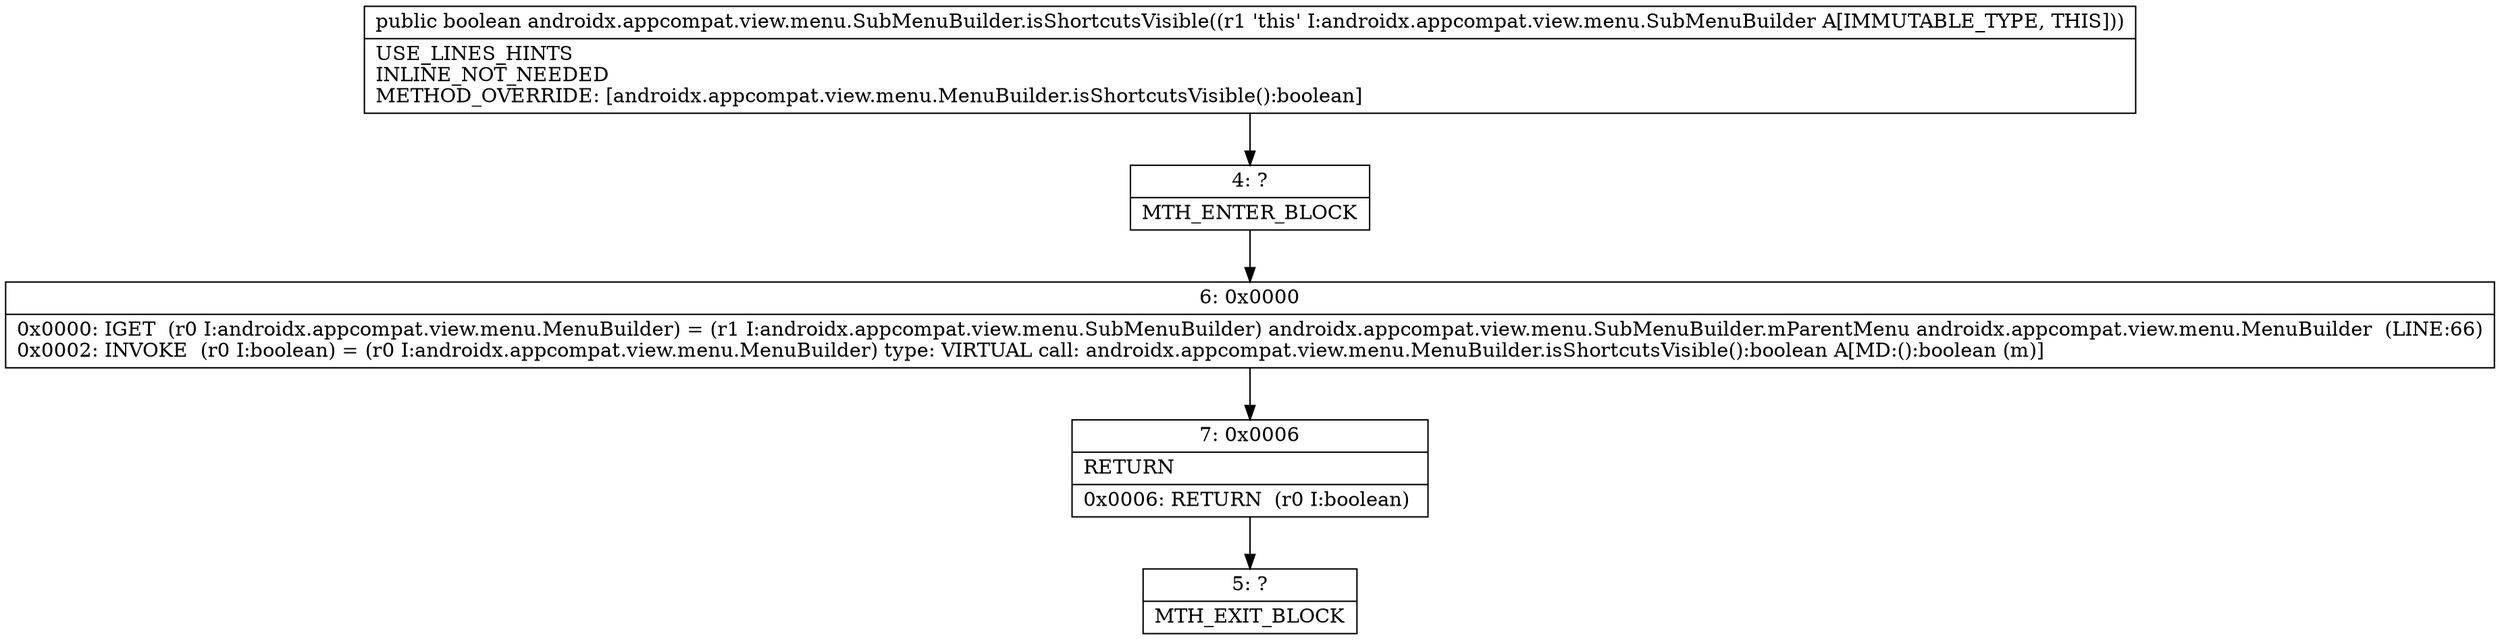 digraph "CFG forandroidx.appcompat.view.menu.SubMenuBuilder.isShortcutsVisible()Z" {
Node_4 [shape=record,label="{4\:\ ?|MTH_ENTER_BLOCK\l}"];
Node_6 [shape=record,label="{6\:\ 0x0000|0x0000: IGET  (r0 I:androidx.appcompat.view.menu.MenuBuilder) = (r1 I:androidx.appcompat.view.menu.SubMenuBuilder) androidx.appcompat.view.menu.SubMenuBuilder.mParentMenu androidx.appcompat.view.menu.MenuBuilder  (LINE:66)\l0x0002: INVOKE  (r0 I:boolean) = (r0 I:androidx.appcompat.view.menu.MenuBuilder) type: VIRTUAL call: androidx.appcompat.view.menu.MenuBuilder.isShortcutsVisible():boolean A[MD:():boolean (m)]\l}"];
Node_7 [shape=record,label="{7\:\ 0x0006|RETURN\l|0x0006: RETURN  (r0 I:boolean) \l}"];
Node_5 [shape=record,label="{5\:\ ?|MTH_EXIT_BLOCK\l}"];
MethodNode[shape=record,label="{public boolean androidx.appcompat.view.menu.SubMenuBuilder.isShortcutsVisible((r1 'this' I:androidx.appcompat.view.menu.SubMenuBuilder A[IMMUTABLE_TYPE, THIS]))  | USE_LINES_HINTS\lINLINE_NOT_NEEDED\lMETHOD_OVERRIDE: [androidx.appcompat.view.menu.MenuBuilder.isShortcutsVisible():boolean]\l}"];
MethodNode -> Node_4;Node_4 -> Node_6;
Node_6 -> Node_7;
Node_7 -> Node_5;
}

